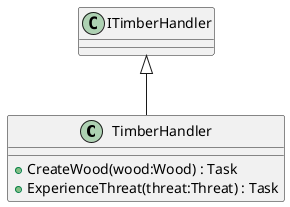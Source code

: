 @startuml
class TimberHandler {
    + CreateWood(wood:Wood) : Task
    + ExperienceThreat(threat:Threat) : Task
}
ITimberHandler <|-- TimberHandler
@enduml
